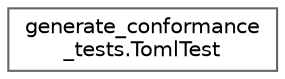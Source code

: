 digraph "Graphical Class Hierarchy"
{
 // LATEX_PDF_SIZE
  bgcolor="transparent";
  edge [fontname=Helvetica,fontsize=10,labelfontname=Helvetica,labelfontsize=10];
  node [fontname=Helvetica,fontsize=10,shape=box,height=0.2,width=0.4];
  rankdir="LR";
  Node0 [id="Node000000",label="generate_conformance\l_tests.TomlTest",height=0.2,width=0.4,color="grey40", fillcolor="white", style="filled",URL="$classgenerate__conformance__tests_1_1_toml_test.html",tooltip=" "];
}
